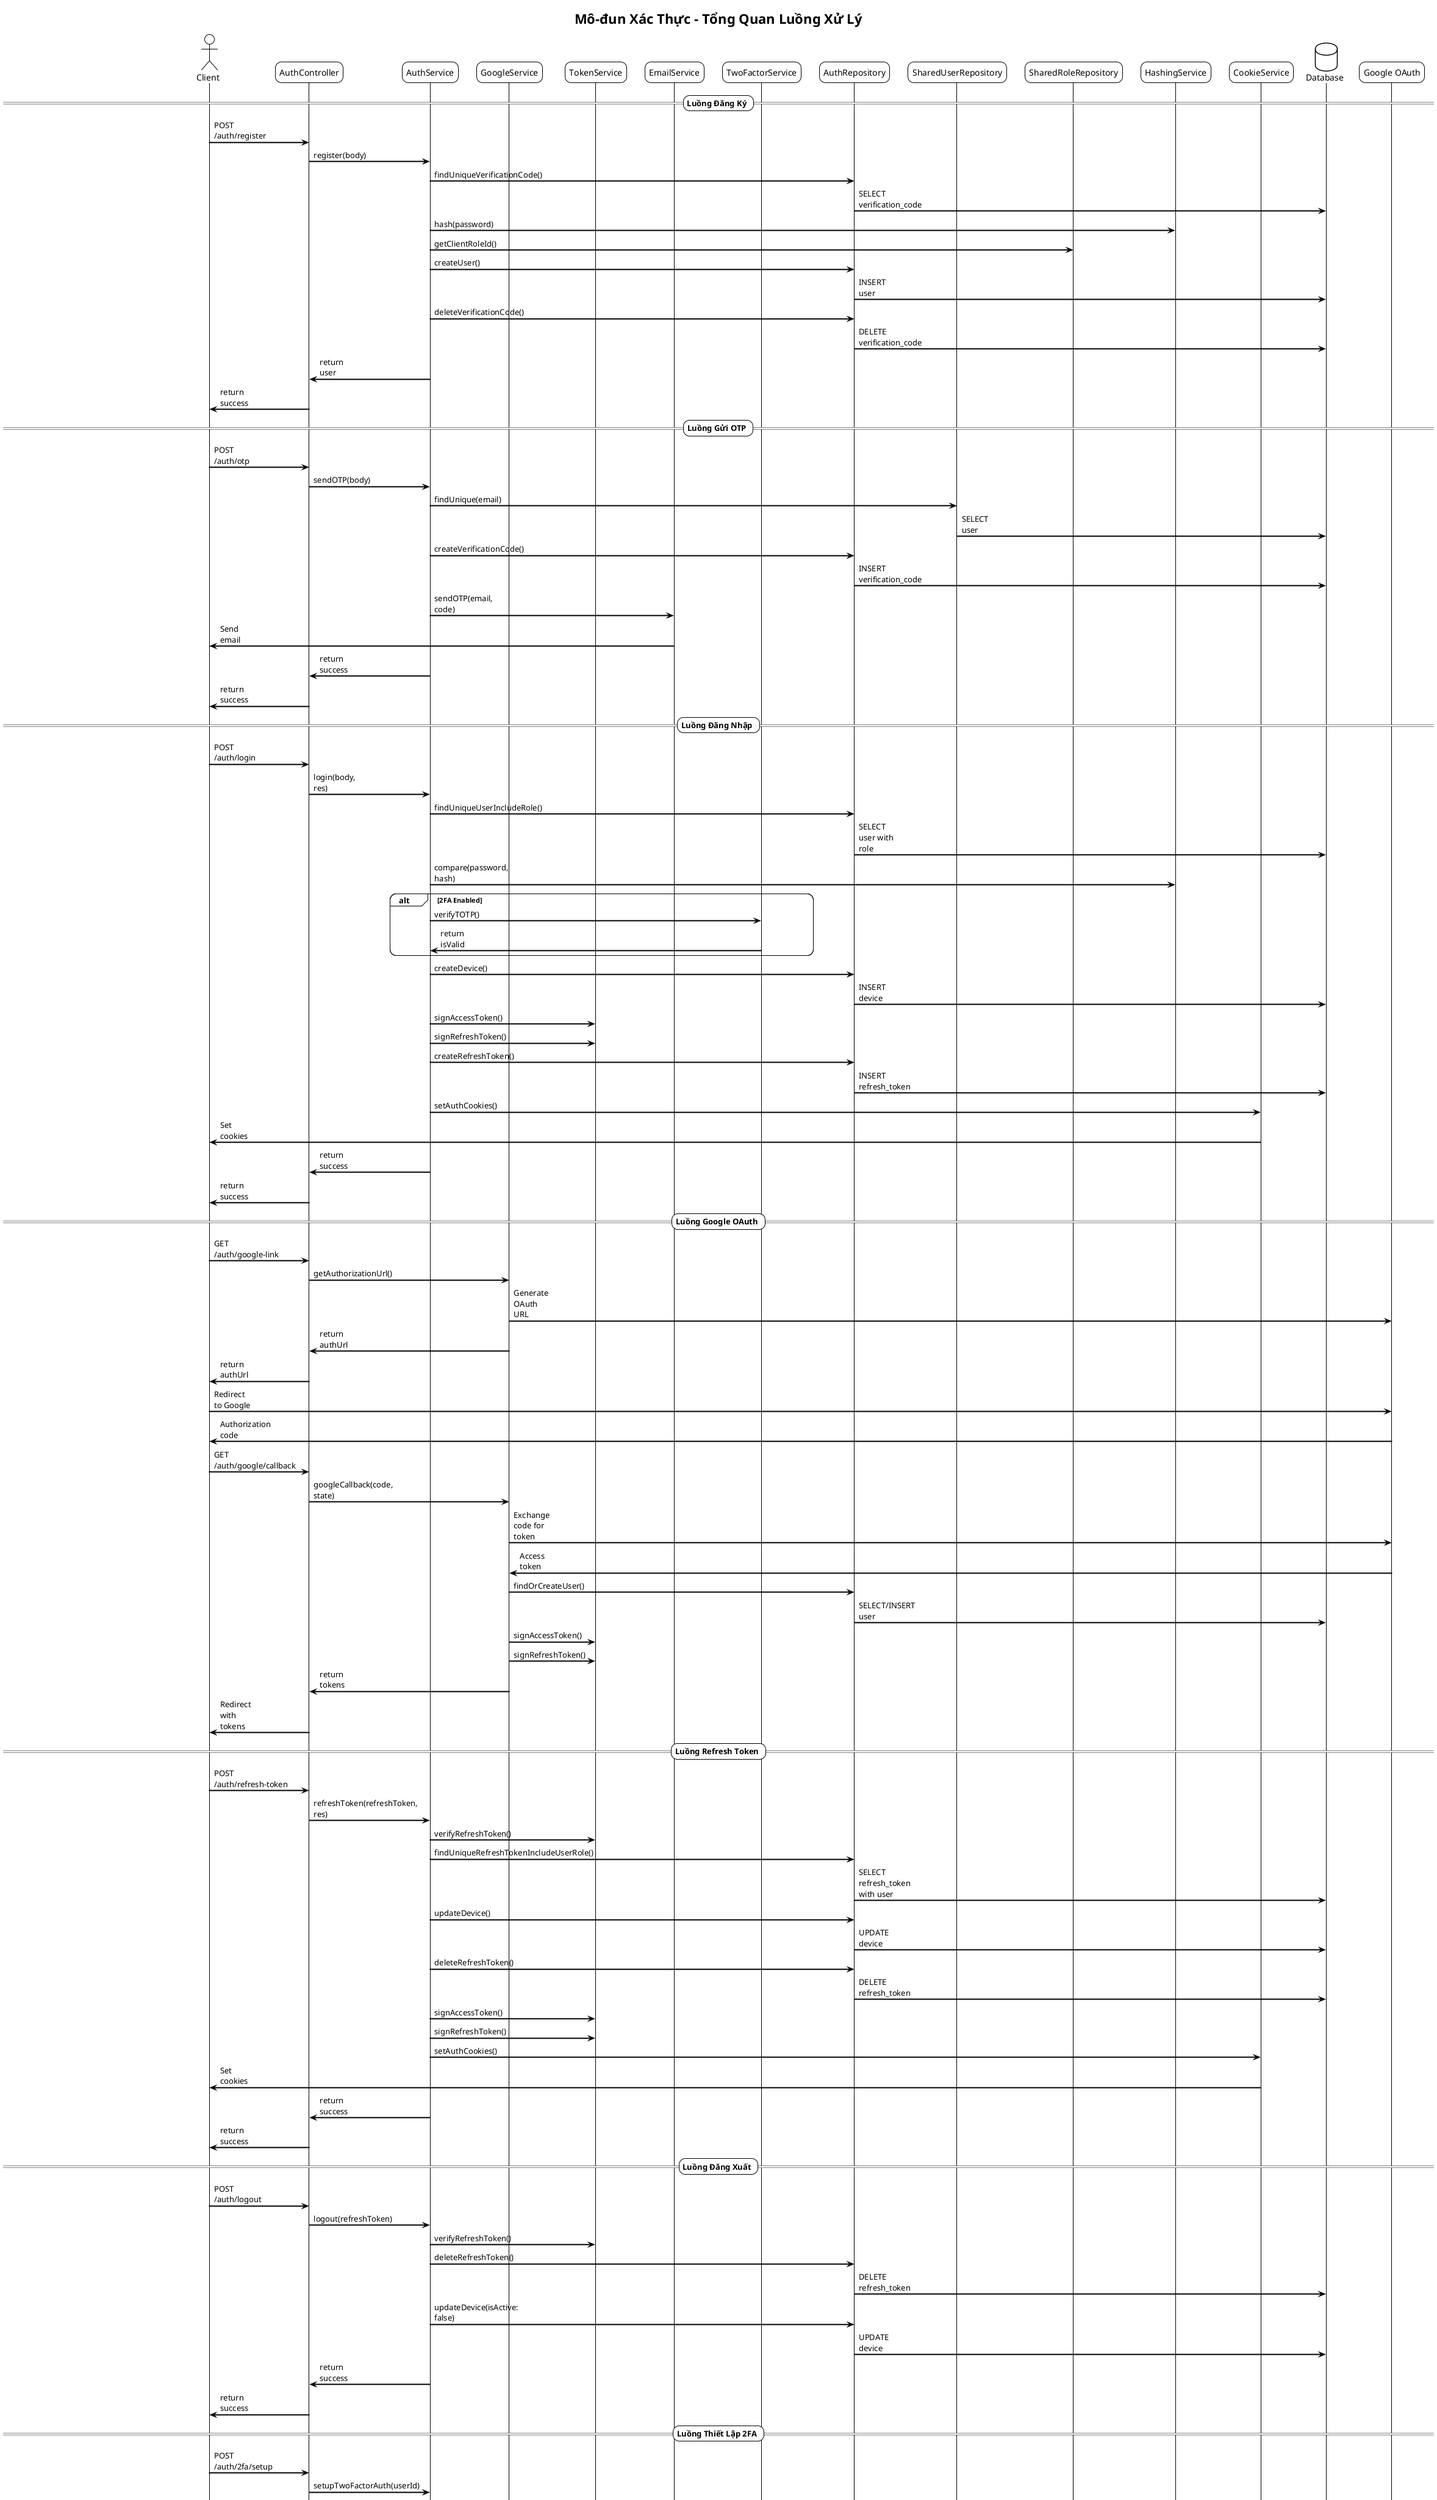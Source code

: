 @startuml Auth Module - Sequence Overview
!theme plain
skinparam backgroundColor #FFFFFF
skinparam sequenceArrowThickness 2
skinparam roundcorner 20
skinparam maxmessagesize 60

title Mô-đun Xác Thực - Tổng Quan Luồng Xử Lý

actor "Client" as C
participant "AuthController" as AC
participant "AuthService" as AS
participant "GoogleService" as GS
participant "TokenService" as TS
participant "EmailService" as ES
participant "TwoFactorService" as TFS
participant "AuthRepository" as AR
participant "SharedUserRepository" as SUR
participant "SharedRoleRepository" as SRR
participant "HashingService" as HS
participant "CookieService" as CS
database "Database" as DB
participant "Google OAuth" as GO

== Luồng Đăng Ký ==
C -> AC: POST /auth/register
AC -> AS: register(body)
AS -> AR: findUniqueVerificationCode()
AR -> DB: SELECT verification_code
AS -> HS: hash(password)
AS -> SRR: getClientRoleId()
AS -> AR: createUser()
AR -> DB: INSERT user
AS -> AR: deleteVerificationCode()
AR -> DB: DELETE verification_code
AS -> AC: return user
AC -> C: return success

== Luồng Gửi OTP ==
C -> AC: POST /auth/otp
AC -> AS: sendOTP(body)
AS -> SUR: findUnique(email)
SUR -> DB: SELECT user
AS -> AR: createVerificationCode()
AR -> DB: INSERT verification_code
AS -> ES: sendOTP(email, code)
ES -> C: Send email
AS -> AC: return success
AC -> C: return success

== Luồng Đăng Nhập ==
C -> AC: POST /auth/login
AC -> AS: login(body, res)
AS -> AR: findUniqueUserIncludeRole()
AR -> DB: SELECT user with role
AS -> HS: compare(password, hash)
alt 2FA Enabled
    AS -> TFS: verifyTOTP()
    TFS -> AS: return isValid
end
AS -> AR: createDevice()
AR -> DB: INSERT device
AS -> TS: signAccessToken()
AS -> TS: signRefreshToken()
AS -> AR: createRefreshToken()
AR -> DB: INSERT refresh_token
AS -> CS: setAuthCookies()
CS -> C: Set cookies
AS -> AC: return success
AC -> C: return success

== Luồng Google OAuth ==
C -> AC: GET /auth/google-link
AC -> GS: getAuthorizationUrl()
GS -> GO: Generate OAuth URL
GS -> AC: return authUrl
AC -> C: return authUrl

C -> GO: Redirect to Google
GO -> C: Authorization code
C -> AC: GET /auth/google/callback
AC -> GS: googleCallback(code, state)
GS -> GO: Exchange code for token
GO -> GS: Access token
GS -> AR: findOrCreateUser()
AR -> DB: SELECT/INSERT user
GS -> TS: signAccessToken()
GS -> TS: signRefreshToken()
GS -> AC: return tokens
AC -> C: Redirect with tokens

== Luồng Refresh Token ==
C -> AC: POST /auth/refresh-token
AC -> AS: refreshToken(refreshToken, res)
AS -> TS: verifyRefreshToken()
AS -> AR: findUniqueRefreshTokenIncludeUserRole()
AR -> DB: SELECT refresh_token with user
AS -> AR: updateDevice()
AR -> DB: UPDATE device
AS -> AR: deleteRefreshToken()
AR -> DB: DELETE refresh_token
AS -> TS: signAccessToken()
AS -> TS: signRefreshToken()
AS -> CS: setAuthCookies()
CS -> C: Set cookies
AS -> AC: return success
AC -> C: return success

== Luồng Đăng Xuất ==
C -> AC: POST /auth/logout
AC -> AS: logout(refreshToken)
AS -> TS: verifyRefreshToken()
AS -> AR: deleteRefreshToken()
AR -> DB: DELETE refresh_token
AS -> AR: updateDevice(isActive: false)
AR -> DB: UPDATE device
AS -> AC: return success
AC -> C: return success

== Luồng Thiết Lập 2FA ==
C -> AC: POST /auth/2fa/setup
AC -> AS: setupTwoFactorAuth(userId)
AS -> SUR: findUnique(userId)
SUR -> DB: SELECT user
AS -> TFS: generateTOTPSecret()
TFS -> AS: return secret, uri
AS -> SUR: update(userId, totpSecret)
SUR -> DB: UPDATE user
AS -> AC: return secret, uri
AC -> C: return secret, uri

== Luồng Quên Mật Khẩu ==
C -> AC: POST /auth/forgot-password
AC -> AS: forgotPassword(body)
AS -> SUR: findUnique(email)
SUR -> DB: SELECT user
AS -> AR: findUniqueVerificationCode()
AR -> DB: SELECT verification_code
AS -> HS: hash(newPassword)
AS -> SUR: update(userId, password)
SUR -> DB: UPDATE user
AS -> AR: deleteVerificationCode()
AR -> DB: DELETE verification_code
AS -> AC: return success
AC -> C: return success

note bottom
**Đặc điểm chính của module Auth:**
• Multi-factor authentication (2FA) với TOTP và OTP
• Google OAuth integration
• JWT token management (access + refresh)
• Device tracking và session management
• Email verification với OTP
• Password hashing và security
• Cookie-based authentication
• Comprehensive error handling
end note

@enduml
